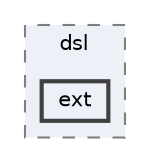 digraph "runtime/dsl/ext"
{
 // LATEX_PDF_SIZE
  bgcolor="transparent";
  edge [fontname=Helvetica,fontsize=10,labelfontname=Helvetica,labelfontsize=10];
  node [fontname=Helvetica,fontsize=10,shape=box,height=0.2,width=0.4];
  compound=true
  subgraph clusterdir_f37b4cd07efd48f6bba622da9e6812d8 {
    graph [ bgcolor="#edf0f7", pencolor="grey50", label="dsl", fontname=Helvetica,fontsize=10 style="filled,dashed", URL="dir_f37b4cd07efd48f6bba622da9e6812d8.html",tooltip=""]
  dir_3806db98a89bd1903786041b208a2703 [label="ext", fillcolor="#edf0f7", color="grey25", style="filled,bold", URL="dir_3806db98a89bd1903786041b208a2703.html",tooltip=""];
  }
}
